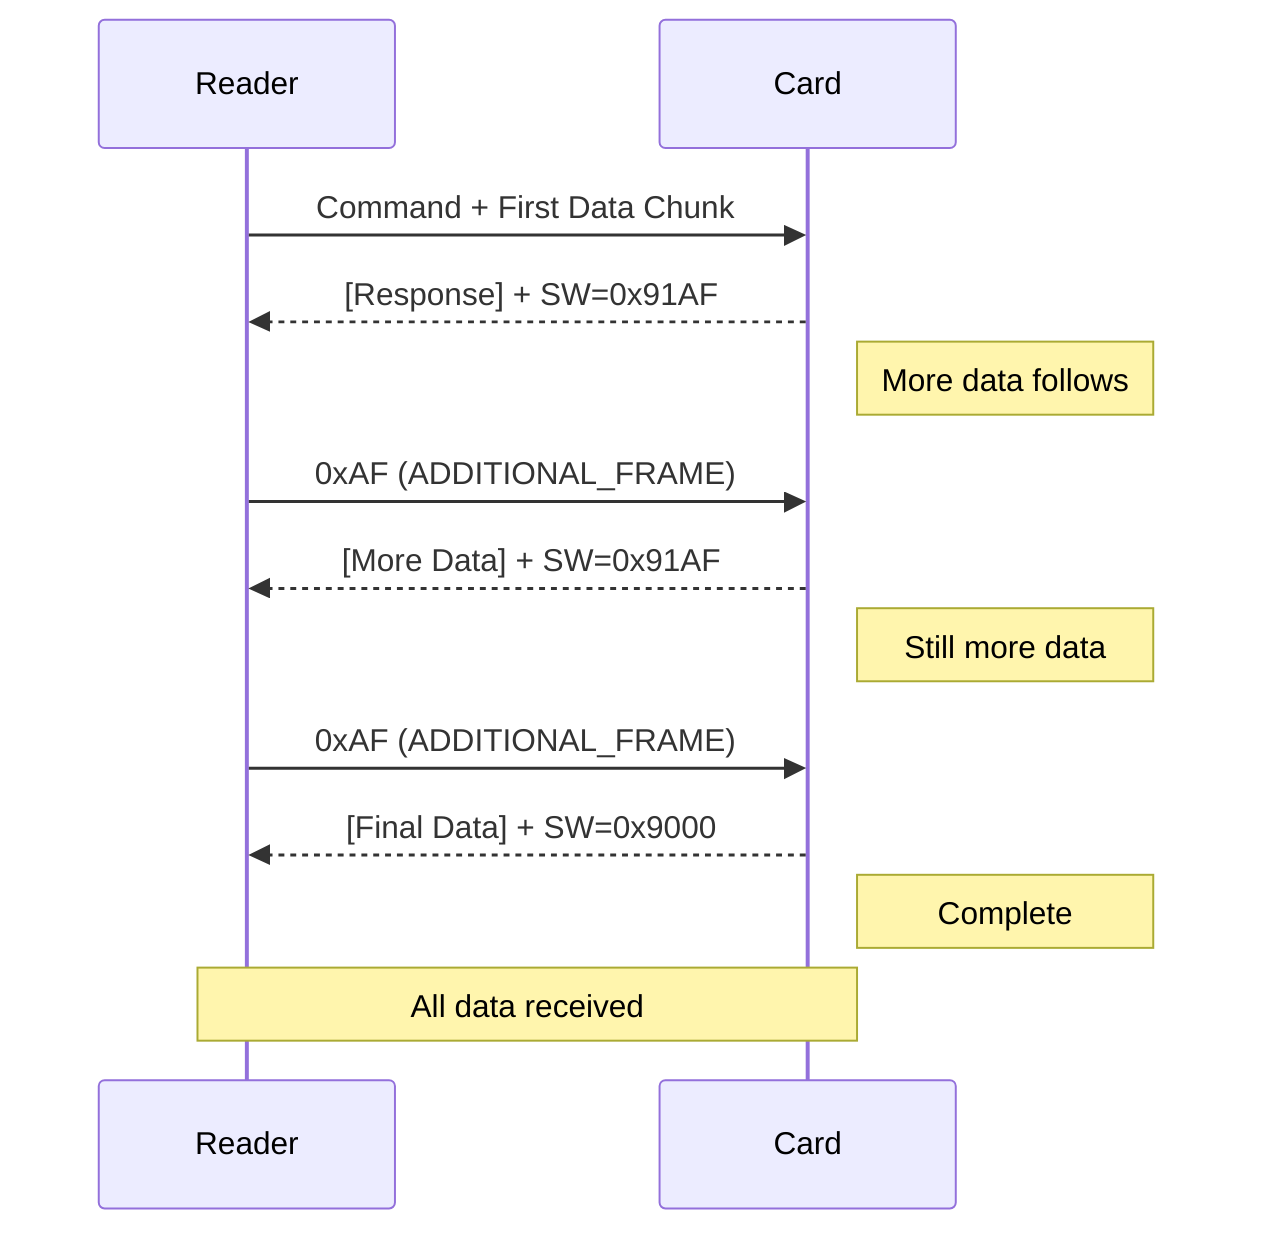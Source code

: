 sequenceDiagram
    participant Reader
    participant Card

    Reader->>Card: Command + First Data Chunk
    Card-->>Reader: [Response] + SW=0x91AF
    Note right of Card: More data follows

    Reader->>Card: 0xAF (ADDITIONAL_FRAME)
    Card-->>Reader: [More Data] + SW=0x91AF
    Note right of Card: Still more data

    Reader->>Card: 0xAF (ADDITIONAL_FRAME)
    Card-->>Reader: [Final Data] + SW=0x9000
    Note right of Card: Complete

    Note over Reader,Card: All data received